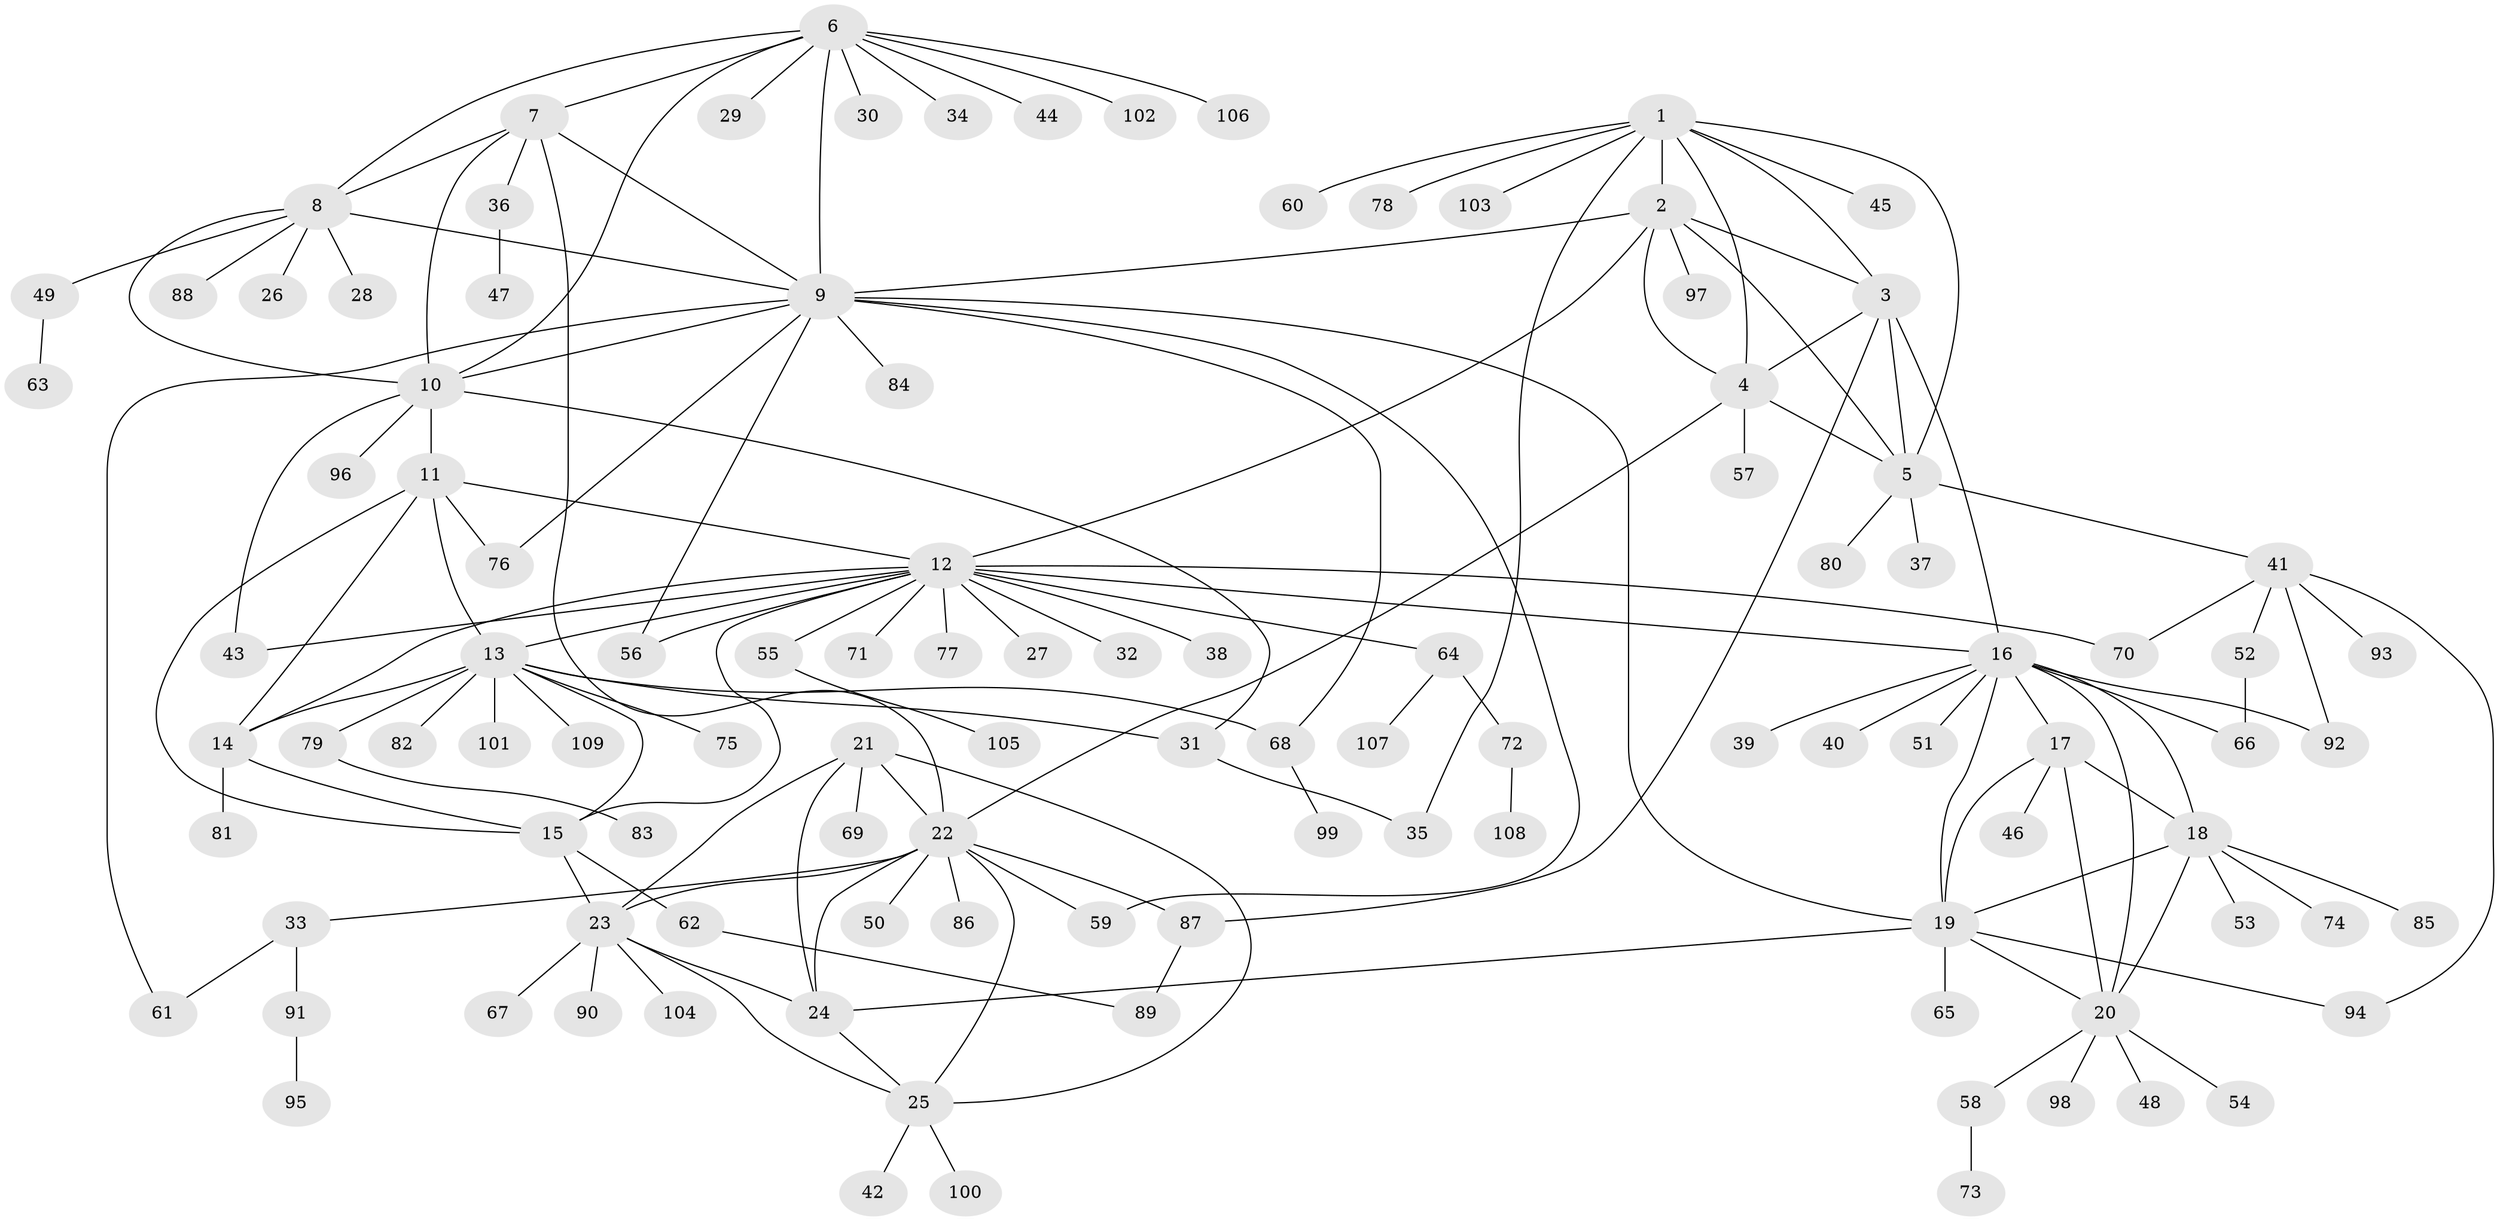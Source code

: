 // Generated by graph-tools (version 1.1) at 2025/02/03/09/25 03:02:38]
// undirected, 109 vertices, 158 edges
graph export_dot {
graph [start="1"]
  node [color=gray90,style=filled];
  1;
  2;
  3;
  4;
  5;
  6;
  7;
  8;
  9;
  10;
  11;
  12;
  13;
  14;
  15;
  16;
  17;
  18;
  19;
  20;
  21;
  22;
  23;
  24;
  25;
  26;
  27;
  28;
  29;
  30;
  31;
  32;
  33;
  34;
  35;
  36;
  37;
  38;
  39;
  40;
  41;
  42;
  43;
  44;
  45;
  46;
  47;
  48;
  49;
  50;
  51;
  52;
  53;
  54;
  55;
  56;
  57;
  58;
  59;
  60;
  61;
  62;
  63;
  64;
  65;
  66;
  67;
  68;
  69;
  70;
  71;
  72;
  73;
  74;
  75;
  76;
  77;
  78;
  79;
  80;
  81;
  82;
  83;
  84;
  85;
  86;
  87;
  88;
  89;
  90;
  91;
  92;
  93;
  94;
  95;
  96;
  97;
  98;
  99;
  100;
  101;
  102;
  103;
  104;
  105;
  106;
  107;
  108;
  109;
  1 -- 2;
  1 -- 3;
  1 -- 4;
  1 -- 5;
  1 -- 35;
  1 -- 45;
  1 -- 60;
  1 -- 78;
  1 -- 103;
  2 -- 3;
  2 -- 4;
  2 -- 5;
  2 -- 9;
  2 -- 12;
  2 -- 97;
  3 -- 4;
  3 -- 5;
  3 -- 16;
  3 -- 87;
  4 -- 5;
  4 -- 22;
  4 -- 57;
  5 -- 37;
  5 -- 41;
  5 -- 80;
  6 -- 7;
  6 -- 8;
  6 -- 9;
  6 -- 10;
  6 -- 29;
  6 -- 30;
  6 -- 34;
  6 -- 44;
  6 -- 102;
  6 -- 106;
  7 -- 8;
  7 -- 9;
  7 -- 10;
  7 -- 22;
  7 -- 36;
  8 -- 9;
  8 -- 10;
  8 -- 26;
  8 -- 28;
  8 -- 49;
  8 -- 88;
  9 -- 10;
  9 -- 19;
  9 -- 56;
  9 -- 59;
  9 -- 61;
  9 -- 68;
  9 -- 76;
  9 -- 84;
  10 -- 11;
  10 -- 31;
  10 -- 43;
  10 -- 96;
  11 -- 12;
  11 -- 13;
  11 -- 14;
  11 -- 15;
  11 -- 76;
  12 -- 13;
  12 -- 14;
  12 -- 15;
  12 -- 16;
  12 -- 27;
  12 -- 32;
  12 -- 38;
  12 -- 43;
  12 -- 55;
  12 -- 56;
  12 -- 64;
  12 -- 70;
  12 -- 71;
  12 -- 77;
  13 -- 14;
  13 -- 15;
  13 -- 31;
  13 -- 68;
  13 -- 75;
  13 -- 79;
  13 -- 82;
  13 -- 101;
  13 -- 109;
  14 -- 15;
  14 -- 81;
  15 -- 23;
  15 -- 62;
  16 -- 17;
  16 -- 18;
  16 -- 19;
  16 -- 20;
  16 -- 39;
  16 -- 40;
  16 -- 51;
  16 -- 66;
  16 -- 92;
  17 -- 18;
  17 -- 19;
  17 -- 20;
  17 -- 46;
  18 -- 19;
  18 -- 20;
  18 -- 53;
  18 -- 74;
  18 -- 85;
  19 -- 20;
  19 -- 24;
  19 -- 65;
  19 -- 94;
  20 -- 48;
  20 -- 54;
  20 -- 58;
  20 -- 98;
  21 -- 22;
  21 -- 23;
  21 -- 24;
  21 -- 25;
  21 -- 69;
  22 -- 23;
  22 -- 24;
  22 -- 25;
  22 -- 33;
  22 -- 50;
  22 -- 59;
  22 -- 86;
  22 -- 87;
  23 -- 24;
  23 -- 25;
  23 -- 67;
  23 -- 90;
  23 -- 104;
  24 -- 25;
  25 -- 42;
  25 -- 100;
  31 -- 35;
  33 -- 61;
  33 -- 91;
  36 -- 47;
  41 -- 52;
  41 -- 70;
  41 -- 92;
  41 -- 93;
  41 -- 94;
  49 -- 63;
  52 -- 66;
  55 -- 105;
  58 -- 73;
  62 -- 89;
  64 -- 72;
  64 -- 107;
  68 -- 99;
  72 -- 108;
  79 -- 83;
  87 -- 89;
  91 -- 95;
}
